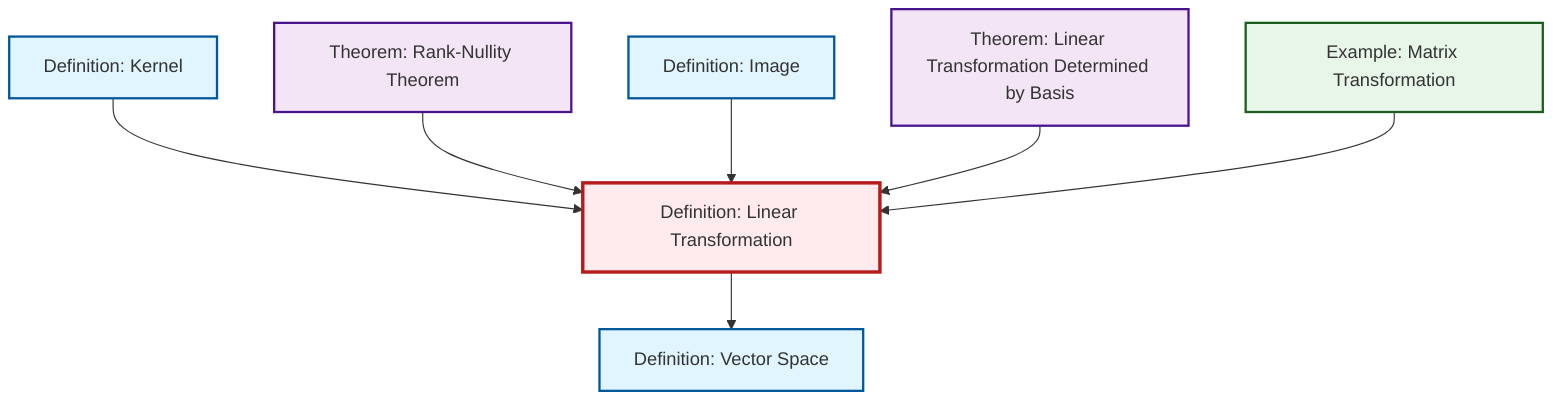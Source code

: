 graph TD
    classDef definition fill:#e1f5fe,stroke:#01579b,stroke-width:2px
    classDef theorem fill:#f3e5f5,stroke:#4a148c,stroke-width:2px
    classDef axiom fill:#fff3e0,stroke:#e65100,stroke-width:2px
    classDef example fill:#e8f5e9,stroke:#1b5e20,stroke-width:2px
    classDef current fill:#ffebee,stroke:#b71c1c,stroke-width:3px
    ex-matrix-transformation["Example: Matrix Transformation"]:::example
    def-kernel["Definition: Kernel"]:::definition
    def-image["Definition: Image"]:::definition
    def-vector-space["Definition: Vector Space"]:::definition
    thm-rank-nullity["Theorem: Rank-Nullity Theorem"]:::theorem
    def-linear-transformation["Definition: Linear Transformation"]:::definition
    thm-linear-transformation-basis["Theorem: Linear Transformation Determined by Basis"]:::theorem
    def-kernel --> def-linear-transformation
    thm-rank-nullity --> def-linear-transformation
    def-image --> def-linear-transformation
    thm-linear-transformation-basis --> def-linear-transformation
    def-linear-transformation --> def-vector-space
    ex-matrix-transformation --> def-linear-transformation
    class def-linear-transformation current